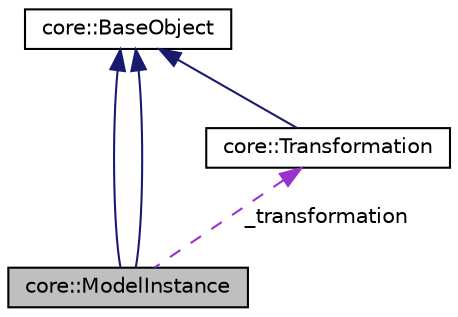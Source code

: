 digraph "core::ModelInstance"
{
 // LATEX_PDF_SIZE
  edge [fontname="Helvetica",fontsize="10",labelfontname="Helvetica",labelfontsize="10"];
  node [fontname="Helvetica",fontsize="10",shape=record];
  Node1 [label="core::ModelInstance",height=0.2,width=0.4,color="black", fillcolor="grey75", style="filled", fontcolor="black",tooltip="A class representing an instance of a 3D model."];
  Node2 -> Node1 [dir="back",color="midnightblue",fontsize="10",style="solid",fontname="Helvetica"];
  Node2 [label="core::BaseObject",height=0.2,width=0.4,color="black", fillcolor="white", style="filled",URL="$d1/dc6/classcore_1_1BaseObject.html",tooltip=" "];
  Node2 -> Node1 [dir="back",color="midnightblue",fontsize="10",style="solid",fontname="Helvetica"];
  Node3 -> Node1 [dir="back",color="darkorchid3",fontsize="10",style="dashed",label=" _transformation" ,fontname="Helvetica"];
  Node3 [label="core::Transformation",height=0.2,width=0.4,color="black", fillcolor="white", style="filled",URL="$d0/dcd/classcore_1_1Transformation.html",tooltip="Defines the translation, rotation and scale parameters to be applied to a scene asset."];
  Node2 -> Node3 [dir="back",color="midnightblue",fontsize="10",style="solid",fontname="Helvetica"];
}
